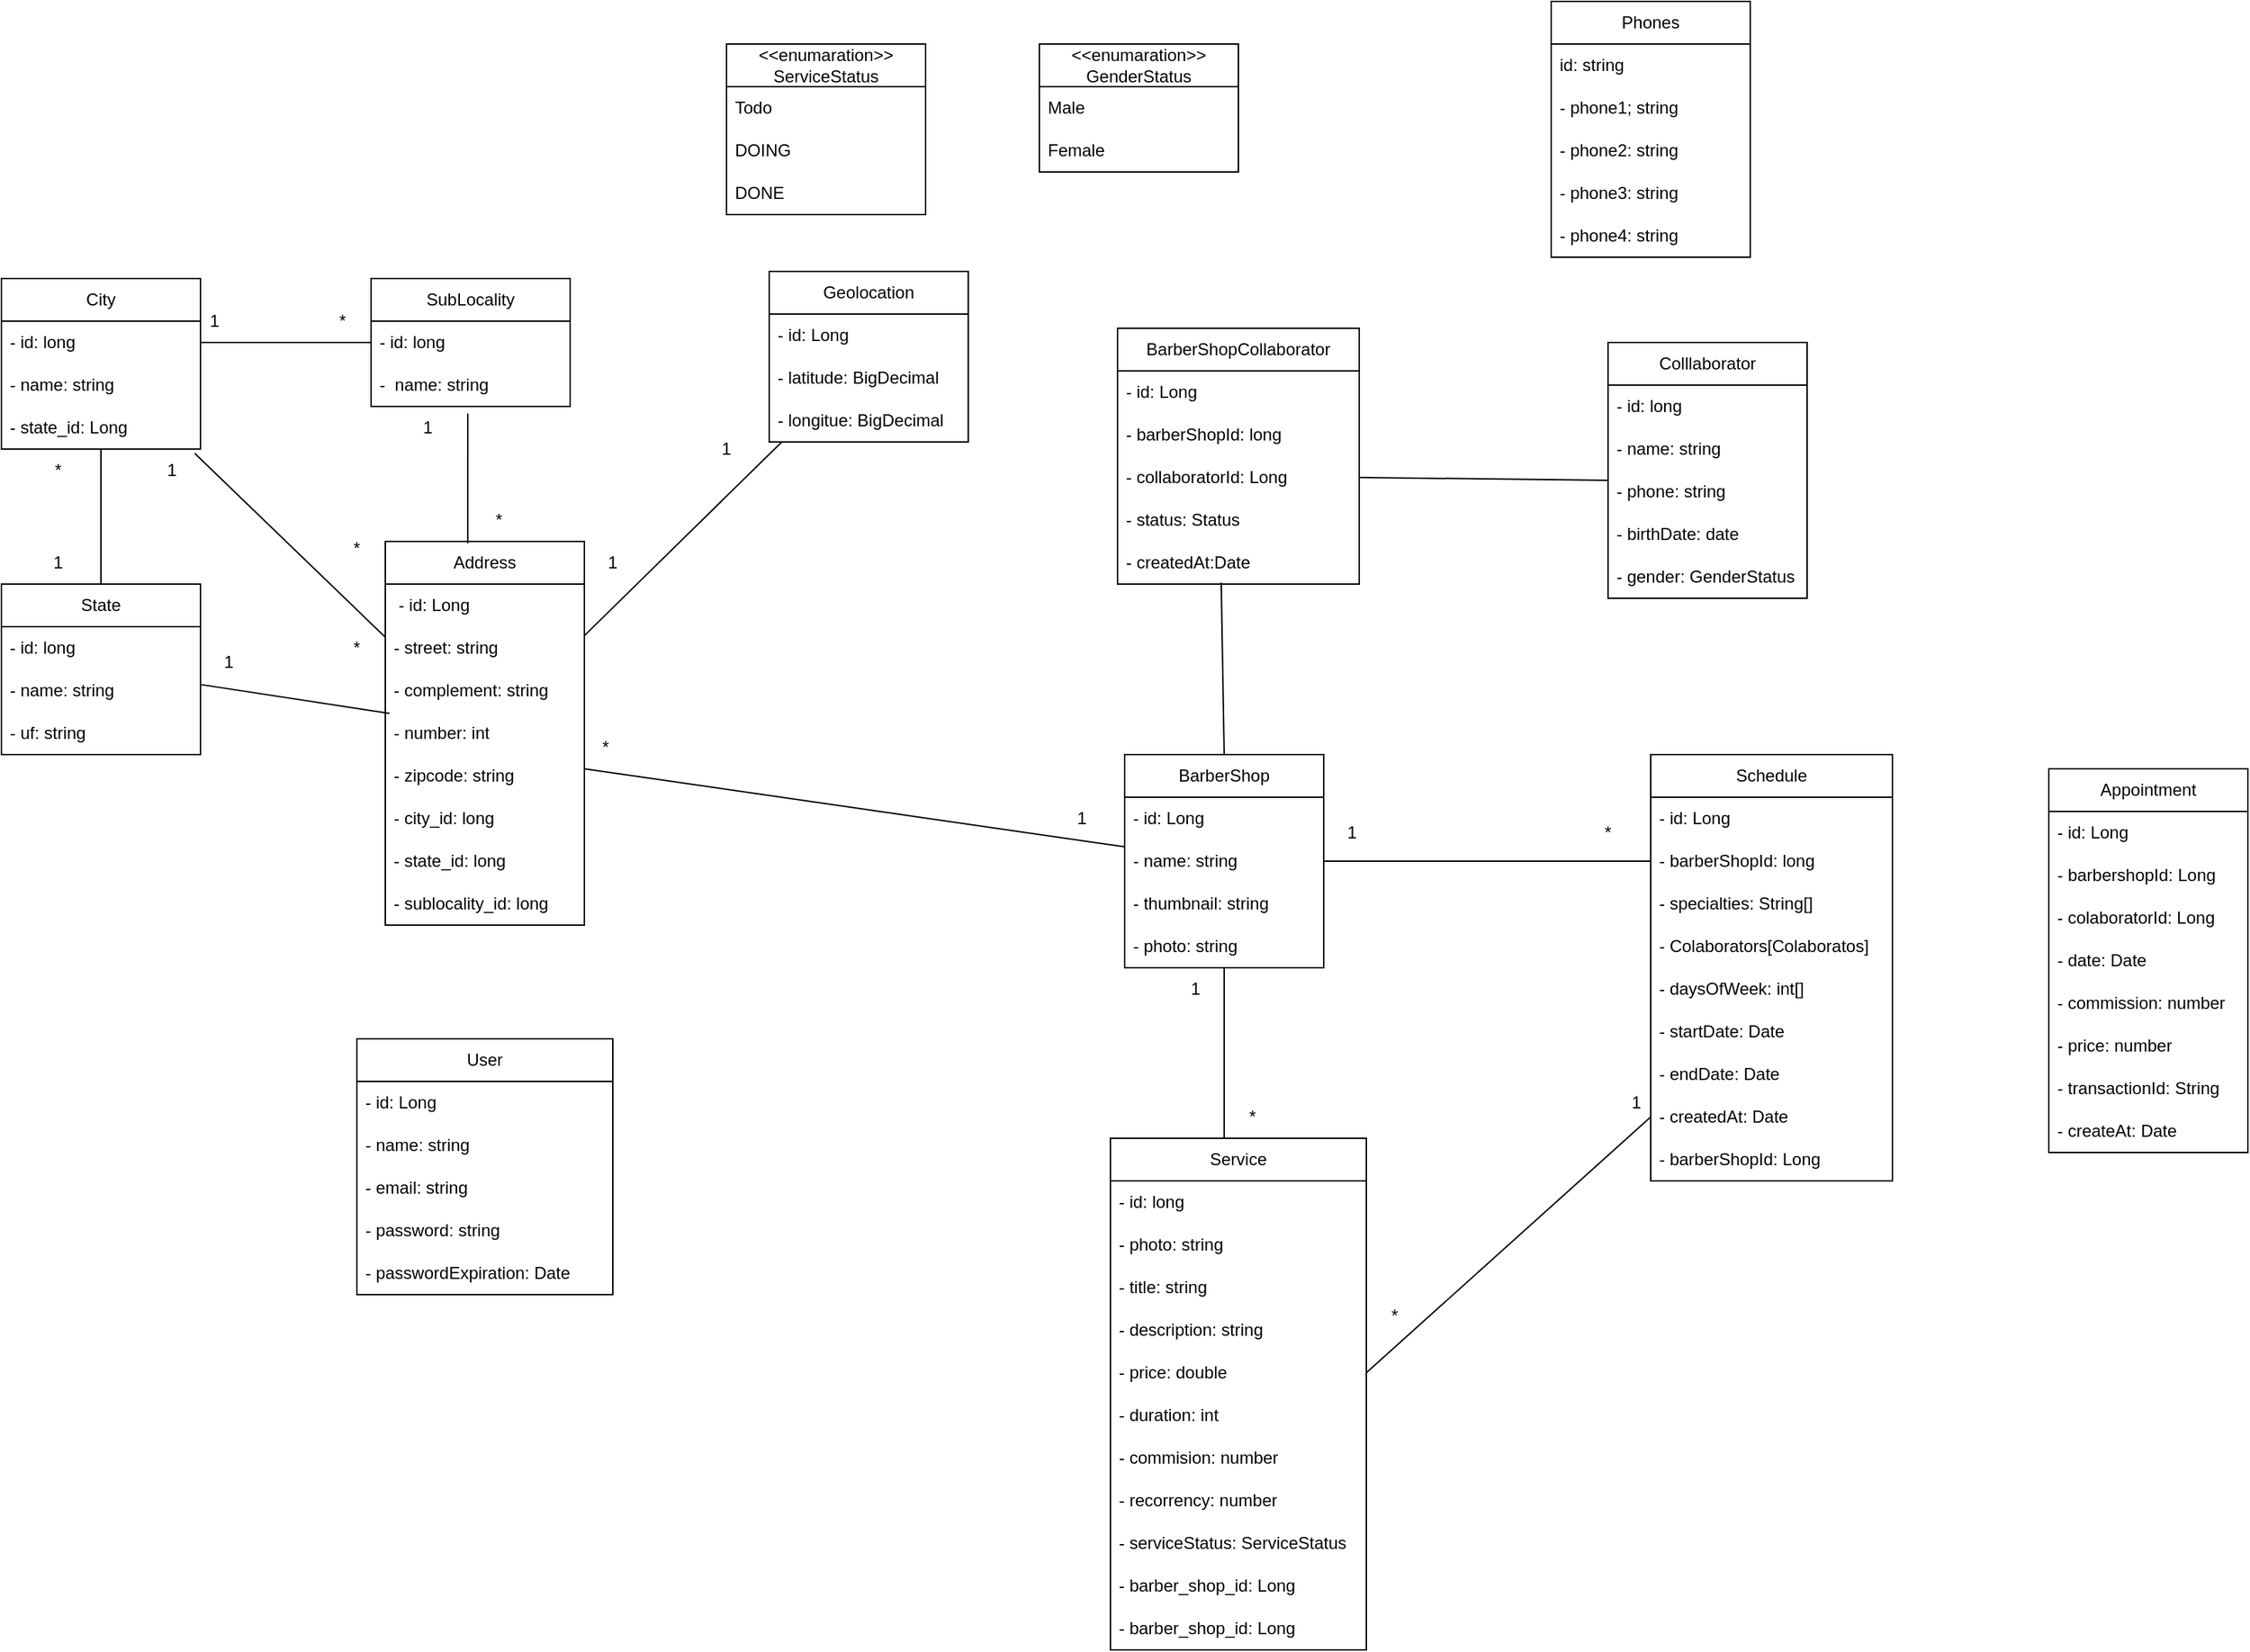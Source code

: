 <mxfile version="20.5.3" type="embed"><diagram id="qB3E7aTmeCA6UoldHtB3" name="Page-1"><mxGraphModel dx="687" dy="1517" grid="1" gridSize="10" guides="1" tooltips="1" connect="1" arrows="1" fold="1" page="1" pageScale="1" pageWidth="850" pageHeight="1100" math="0" shadow="0"><root><mxCell id="0"/><mxCell id="1" parent="0"/><mxCell id="2" value="BarberShop" style="swimlane;fontStyle=0;childLayout=stackLayout;horizontal=1;startSize=30;horizontalStack=0;resizeParent=1;resizeParentMax=0;resizeLast=0;collapsible=1;marginBottom=0;whiteSpace=wrap;html=1;" parent="1" vertex="1"><mxGeometry x="820" y="380" width="140" height="150" as="geometry"/></mxCell><mxCell id="3" value="- id: Long" style="text;strokeColor=none;fillColor=none;align=left;verticalAlign=middle;spacingLeft=4;spacingRight=4;overflow=hidden;points=[[0,0.5],[1,0.5]];portConstraint=eastwest;rotatable=0;whiteSpace=wrap;html=1;" parent="2" vertex="1"><mxGeometry y="30" width="140" height="30" as="geometry"/></mxCell><mxCell id="4" value="- name: string" style="text;strokeColor=none;fillColor=none;align=left;verticalAlign=middle;spacingLeft=4;spacingRight=4;overflow=hidden;points=[[0,0.5],[1,0.5]];portConstraint=eastwest;rotatable=0;whiteSpace=wrap;html=1;" parent="2" vertex="1"><mxGeometry y="60" width="140" height="30" as="geometry"/></mxCell><mxCell id="5" value="- thumbnail: string" style="text;strokeColor=none;fillColor=none;align=left;verticalAlign=middle;spacingLeft=4;spacingRight=4;overflow=hidden;points=[[0,0.5],[1,0.5]];portConstraint=eastwest;rotatable=0;whiteSpace=wrap;html=1;" parent="2" vertex="1"><mxGeometry y="90" width="140" height="30" as="geometry"/></mxCell><mxCell id="6" value="- photo: string" style="text;strokeColor=none;fillColor=none;align=left;verticalAlign=middle;spacingLeft=4;spacingRight=4;overflow=hidden;points=[[0,0.5],[1,0.5]];portConstraint=eastwest;rotatable=0;whiteSpace=wrap;html=1;" parent="2" vertex="1"><mxGeometry y="120" width="140" height="30" as="geometry"/></mxCell><mxCell id="18" value="Phones" style="swimlane;fontStyle=0;childLayout=stackLayout;horizontal=1;startSize=30;horizontalStack=0;resizeParent=1;resizeParentMax=0;resizeLast=0;collapsible=1;marginBottom=0;whiteSpace=wrap;html=1;" parent="1" vertex="1"><mxGeometry x="1120" y="-150" width="140" height="180" as="geometry"/></mxCell><mxCell id="19" value="id: string" style="text;strokeColor=none;fillColor=none;align=left;verticalAlign=middle;spacingLeft=4;spacingRight=4;overflow=hidden;points=[[0,0.5],[1,0.5]];portConstraint=eastwest;rotatable=0;whiteSpace=wrap;html=1;" parent="18" vertex="1"><mxGeometry y="30" width="140" height="30" as="geometry"/></mxCell><mxCell id="20" value="- phone1; string" style="text;strokeColor=none;fillColor=none;align=left;verticalAlign=middle;spacingLeft=4;spacingRight=4;overflow=hidden;points=[[0,0.5],[1,0.5]];portConstraint=eastwest;rotatable=0;whiteSpace=wrap;html=1;" parent="18" vertex="1"><mxGeometry y="60" width="140" height="30" as="geometry"/></mxCell><mxCell id="21" value="- phone2: string" style="text;strokeColor=none;fillColor=none;align=left;verticalAlign=middle;spacingLeft=4;spacingRight=4;overflow=hidden;points=[[0,0.5],[1,0.5]];portConstraint=eastwest;rotatable=0;whiteSpace=wrap;html=1;" parent="18" vertex="1"><mxGeometry y="90" width="140" height="30" as="geometry"/></mxCell><mxCell id="36" value="- phone3: string" style="text;strokeColor=none;fillColor=none;align=left;verticalAlign=middle;spacingLeft=4;spacingRight=4;overflow=hidden;points=[[0,0.5],[1,0.5]];portConstraint=eastwest;rotatable=0;whiteSpace=wrap;html=1;" parent="18" vertex="1"><mxGeometry y="120" width="140" height="30" as="geometry"/></mxCell><mxCell id="37" value="- phone4: string" style="text;strokeColor=none;fillColor=none;align=left;verticalAlign=middle;spacingLeft=4;spacingRight=4;overflow=hidden;points=[[0,0.5],[1,0.5]];portConstraint=eastwest;rotatable=0;whiteSpace=wrap;html=1;" parent="18" vertex="1"><mxGeometry y="150" width="140" height="30" as="geometry"/></mxCell><mxCell id="23" value="SubLocality" style="swimlane;fontStyle=0;childLayout=stackLayout;horizontal=1;startSize=30;horizontalStack=0;resizeParent=1;resizeParentMax=0;resizeLast=0;collapsible=1;marginBottom=0;whiteSpace=wrap;html=1;" parent="1" vertex="1"><mxGeometry x="290" y="45" width="140" height="90" as="geometry"/></mxCell><mxCell id="24" value="- id: long" style="text;strokeColor=none;fillColor=none;align=left;verticalAlign=middle;spacingLeft=4;spacingRight=4;overflow=hidden;points=[[0,0.5],[1,0.5]];portConstraint=eastwest;rotatable=0;whiteSpace=wrap;html=1;" parent="23" vertex="1"><mxGeometry y="30" width="140" height="30" as="geometry"/></mxCell><mxCell id="26" value="-&amp;nbsp; name: string" style="text;strokeColor=none;fillColor=none;align=left;verticalAlign=middle;spacingLeft=4;spacingRight=4;overflow=hidden;points=[[0,0.5],[1,0.5]];portConstraint=eastwest;rotatable=0;whiteSpace=wrap;html=1;" parent="23" vertex="1"><mxGeometry y="60" width="140" height="30" as="geometry"/></mxCell><mxCell id="27" value="User" style="swimlane;fontStyle=0;childLayout=stackLayout;horizontal=1;startSize=30;horizontalStack=0;resizeParent=1;resizeParentMax=0;resizeLast=0;collapsible=1;marginBottom=0;whiteSpace=wrap;html=1;" parent="1" vertex="1"><mxGeometry x="280" y="580" width="180" height="180" as="geometry"/></mxCell><mxCell id="28" value="- id: Long" style="text;strokeColor=none;fillColor=none;align=left;verticalAlign=middle;spacingLeft=4;spacingRight=4;overflow=hidden;points=[[0,0.5],[1,0.5]];portConstraint=eastwest;rotatable=0;whiteSpace=wrap;html=1;" parent="27" vertex="1"><mxGeometry y="30" width="180" height="30" as="geometry"/></mxCell><mxCell id="29" value="- name: string" style="text;strokeColor=none;fillColor=none;align=left;verticalAlign=middle;spacingLeft=4;spacingRight=4;overflow=hidden;points=[[0,0.5],[1,0.5]];portConstraint=eastwest;rotatable=0;whiteSpace=wrap;html=1;" parent="27" vertex="1"><mxGeometry y="60" width="180" height="30" as="geometry"/></mxCell><mxCell id="34" value="- email: string" style="text;strokeColor=none;fillColor=none;align=left;verticalAlign=middle;spacingLeft=4;spacingRight=4;overflow=hidden;points=[[0,0.5],[1,0.5]];portConstraint=eastwest;rotatable=0;whiteSpace=wrap;html=1;" parent="27" vertex="1"><mxGeometry y="90" width="180" height="30" as="geometry"/></mxCell><mxCell id="35" value="- password: string" style="text;strokeColor=none;fillColor=none;align=left;verticalAlign=middle;spacingLeft=4;spacingRight=4;overflow=hidden;points=[[0,0.5],[1,0.5]];portConstraint=eastwest;rotatable=0;whiteSpace=wrap;html=1;" parent="27" vertex="1"><mxGeometry y="120" width="180" height="30" as="geometry"/></mxCell><mxCell id="30" value="- passwordExpiration: Date" style="text;strokeColor=none;fillColor=none;align=left;verticalAlign=middle;spacingLeft=4;spacingRight=4;overflow=hidden;points=[[0,0.5],[1,0.5]];portConstraint=eastwest;rotatable=0;whiteSpace=wrap;html=1;" parent="27" vertex="1"><mxGeometry y="150" width="180" height="30" as="geometry"/></mxCell><mxCell id="38" value="State" style="swimlane;fontStyle=0;childLayout=stackLayout;horizontal=1;startSize=30;horizontalStack=0;resizeParent=1;resizeParentMax=0;resizeLast=0;collapsible=1;marginBottom=0;whiteSpace=wrap;html=1;" parent="1" vertex="1"><mxGeometry x="30" y="260" width="140" height="120" as="geometry"/></mxCell><mxCell id="39" value="- id: long" style="text;strokeColor=none;fillColor=none;align=left;verticalAlign=middle;spacingLeft=4;spacingRight=4;overflow=hidden;points=[[0,0.5],[1,0.5]];portConstraint=eastwest;rotatable=0;whiteSpace=wrap;html=1;" parent="38" vertex="1"><mxGeometry y="30" width="140" height="30" as="geometry"/></mxCell><mxCell id="40" value="- name: string" style="text;strokeColor=none;fillColor=none;align=left;verticalAlign=middle;spacingLeft=4;spacingRight=4;overflow=hidden;points=[[0,0.5],[1,0.5]];portConstraint=eastwest;rotatable=0;whiteSpace=wrap;html=1;" parent="38" vertex="1"><mxGeometry y="60" width="140" height="30" as="geometry"/></mxCell><mxCell id="41" value="- uf: string" style="text;strokeColor=none;fillColor=none;align=left;verticalAlign=middle;spacingLeft=4;spacingRight=4;overflow=hidden;points=[[0,0.5],[1,0.5]];portConstraint=eastwest;rotatable=0;whiteSpace=wrap;html=1;" parent="38" vertex="1"><mxGeometry y="90" width="140" height="30" as="geometry"/></mxCell><mxCell id="42" value="City" style="swimlane;fontStyle=0;childLayout=stackLayout;horizontal=1;startSize=30;horizontalStack=0;resizeParent=1;resizeParentMax=0;resizeLast=0;collapsible=1;marginBottom=0;whiteSpace=wrap;html=1;" parent="1" vertex="1"><mxGeometry x="30" y="45" width="140" height="120" as="geometry"/></mxCell><mxCell id="43" value="- id: long" style="text;strokeColor=none;fillColor=none;align=left;verticalAlign=middle;spacingLeft=4;spacingRight=4;overflow=hidden;points=[[0,0.5],[1,0.5]];portConstraint=eastwest;rotatable=0;whiteSpace=wrap;html=1;" parent="42" vertex="1"><mxGeometry y="30" width="140" height="30" as="geometry"/></mxCell><mxCell id="44" value="- name: string" style="text;strokeColor=none;fillColor=none;align=left;verticalAlign=middle;spacingLeft=4;spacingRight=4;overflow=hidden;points=[[0,0.5],[1,0.5]];portConstraint=eastwest;rotatable=0;whiteSpace=wrap;html=1;" parent="42" vertex="1"><mxGeometry y="60" width="140" height="30" as="geometry"/></mxCell><mxCell id="45" value="- state_id: Long" style="text;strokeColor=none;fillColor=none;align=left;verticalAlign=middle;spacingLeft=4;spacingRight=4;overflow=hidden;points=[[0,0.5],[1,0.5]];portConstraint=eastwest;rotatable=0;whiteSpace=wrap;html=1;" parent="42" vertex="1"><mxGeometry y="90" width="140" height="30" as="geometry"/></mxCell><mxCell id="46" value="Address" style="swimlane;fontStyle=0;childLayout=stackLayout;horizontal=1;startSize=30;horizontalStack=0;resizeParent=1;resizeParentMax=0;resizeLast=0;collapsible=1;marginBottom=0;whiteSpace=wrap;html=1;" parent="1" vertex="1"><mxGeometry x="300" y="230" width="140" height="270" as="geometry"/></mxCell><mxCell id="47" value="&amp;nbsp;- id: Long" style="text;strokeColor=none;fillColor=none;align=left;verticalAlign=middle;spacingLeft=4;spacingRight=4;overflow=hidden;points=[[0,0.5],[1,0.5]];portConstraint=eastwest;rotatable=0;whiteSpace=wrap;html=1;" parent="46" vertex="1"><mxGeometry y="30" width="140" height="30" as="geometry"/></mxCell><mxCell id="48" value="- street: string" style="text;strokeColor=none;fillColor=none;align=left;verticalAlign=middle;spacingLeft=4;spacingRight=4;overflow=hidden;points=[[0,0.5],[1,0.5]];portConstraint=eastwest;rotatable=0;whiteSpace=wrap;html=1;" parent="46" vertex="1"><mxGeometry y="60" width="140" height="30" as="geometry"/></mxCell><mxCell id="73" value="- complement: string" style="text;strokeColor=none;fillColor=none;align=left;verticalAlign=middle;spacingLeft=4;spacingRight=4;overflow=hidden;points=[[0,0.5],[1,0.5]];portConstraint=eastwest;rotatable=0;whiteSpace=wrap;html=1;" parent="46" vertex="1"><mxGeometry y="90" width="140" height="30" as="geometry"/></mxCell><mxCell id="49" value="- number: int" style="text;strokeColor=none;fillColor=none;align=left;verticalAlign=middle;spacingLeft=4;spacingRight=4;overflow=hidden;points=[[0,0.5],[1,0.5]];portConstraint=eastwest;rotatable=0;whiteSpace=wrap;html=1;" parent="46" vertex="1"><mxGeometry y="120" width="140" height="30" as="geometry"/></mxCell><mxCell id="60" value="- zipcode: string" style="text;strokeColor=none;fillColor=none;align=left;verticalAlign=middle;spacingLeft=4;spacingRight=4;overflow=hidden;points=[[0,0.5],[1,0.5]];portConstraint=eastwest;rotatable=0;whiteSpace=wrap;html=1;" parent="46" vertex="1"><mxGeometry y="150" width="140" height="30" as="geometry"/></mxCell><mxCell id="61" value="- city_id: long" style="text;strokeColor=none;fillColor=none;align=left;verticalAlign=middle;spacingLeft=4;spacingRight=4;overflow=hidden;points=[[0,0.5],[1,0.5]];portConstraint=eastwest;rotatable=0;whiteSpace=wrap;html=1;" parent="46" vertex="1"><mxGeometry y="180" width="140" height="30" as="geometry"/></mxCell><mxCell id="62" value="- state_id: long" style="text;strokeColor=none;fillColor=none;align=left;verticalAlign=middle;spacingLeft=4;spacingRight=4;overflow=hidden;points=[[0,0.5],[1,0.5]];portConstraint=eastwest;rotatable=0;whiteSpace=wrap;html=1;" parent="46" vertex="1"><mxGeometry y="210" width="140" height="30" as="geometry"/></mxCell><mxCell id="74" value="- sublocality_id: long" style="text;strokeColor=none;fillColor=none;align=left;verticalAlign=middle;spacingLeft=4;spacingRight=4;overflow=hidden;points=[[0,0.5],[1,0.5]];portConstraint=eastwest;rotatable=0;whiteSpace=wrap;html=1;" parent="46" vertex="1"><mxGeometry y="240" width="140" height="30" as="geometry"/></mxCell><mxCell id="50" value="" style="endArrow=none;html=1;entryX=0.5;entryY=1;entryDx=0;entryDy=0;entryPerimeter=0;" parent="1" target="45" edge="1"><mxGeometry width="50" height="50" relative="1" as="geometry"><mxPoint x="100" y="260" as="sourcePoint"/><mxPoint x="-10" y="220" as="targetPoint"/></mxGeometry></mxCell><mxCell id="51" value="" style="endArrow=none;html=1;" parent="1" source="43" target="24" edge="1"><mxGeometry width="50" height="50" relative="1" as="geometry"><mxPoint x="170" y="120" as="sourcePoint"/><mxPoint x="220" y="60" as="targetPoint"/></mxGeometry></mxCell><mxCell id="54" value="*" style="text;html=1;strokeColor=none;fillColor=none;align=center;verticalAlign=middle;whiteSpace=wrap;rounded=0;" parent="1" vertex="1"><mxGeometry x="40" y="165" width="60" height="30" as="geometry"/></mxCell><mxCell id="55" value="1" style="text;html=1;strokeColor=none;fillColor=none;align=center;verticalAlign=middle;whiteSpace=wrap;rounded=0;" parent="1" vertex="1"><mxGeometry x="40" y="230" width="60" height="30" as="geometry"/></mxCell><mxCell id="56" value="*" style="text;html=1;strokeColor=none;fillColor=none;align=center;verticalAlign=middle;whiteSpace=wrap;rounded=0;" parent="1" vertex="1"><mxGeometry x="240" y="60" width="60" height="30" as="geometry"/></mxCell><mxCell id="57" value="1" style="text;html=1;strokeColor=none;fillColor=none;align=center;verticalAlign=middle;whiteSpace=wrap;rounded=0;" parent="1" vertex="1"><mxGeometry x="150" y="60" width="60" height="30" as="geometry"/></mxCell><mxCell id="63" value="" style="endArrow=none;html=1;entryX=0.021;entryY=0.033;entryDx=0;entryDy=0;entryPerimeter=0;" parent="1" source="38" target="49" edge="1"><mxGeometry width="50" height="50" relative="1" as="geometry"><mxPoint x="290" y="400" as="sourcePoint"/><mxPoint x="340" y="350" as="targetPoint"/></mxGeometry></mxCell><mxCell id="64" value="1" style="text;html=1;strokeColor=none;fillColor=none;align=center;verticalAlign=middle;whiteSpace=wrap;rounded=0;" parent="1" vertex="1"><mxGeometry x="160" y="300" width="60" height="30" as="geometry"/></mxCell><mxCell id="65" value="*" style="text;html=1;strokeColor=none;fillColor=none;align=center;verticalAlign=middle;whiteSpace=wrap;rounded=0;" parent="1" vertex="1"><mxGeometry x="260" y="290" width="40" height="30" as="geometry"/></mxCell><mxCell id="66" value="" style="endArrow=none;html=1;exitX=0.971;exitY=1.1;exitDx=0;exitDy=0;exitPerimeter=0;" parent="1" source="45" target="46" edge="1"><mxGeometry width="50" height="50" relative="1" as="geometry"><mxPoint x="210" y="220" as="sourcePoint"/><mxPoint x="260" y="170" as="targetPoint"/></mxGeometry></mxCell><mxCell id="67" value="*" style="text;html=1;strokeColor=none;fillColor=none;align=center;verticalAlign=middle;whiteSpace=wrap;rounded=0;" parent="1" vertex="1"><mxGeometry x="250" y="220" width="60" height="30" as="geometry"/></mxCell><mxCell id="68" value="1" style="text;html=1;strokeColor=none;fillColor=none;align=center;verticalAlign=middle;whiteSpace=wrap;rounded=0;" parent="1" vertex="1"><mxGeometry x="120" y="165" width="60" height="30" as="geometry"/></mxCell><mxCell id="69" value="" style="endArrow=none;html=1;exitX=0.414;exitY=0.005;exitDx=0;exitDy=0;exitPerimeter=0;" parent="1" source="46" edge="1"><mxGeometry width="50" height="50" relative="1" as="geometry"><mxPoint x="300" y="185" as="sourcePoint"/><mxPoint x="358" y="140" as="targetPoint"/></mxGeometry></mxCell><mxCell id="70" value="*" style="text;html=1;strokeColor=none;fillColor=none;align=center;verticalAlign=middle;whiteSpace=wrap;rounded=0;" parent="1" vertex="1"><mxGeometry x="350" y="200" width="60" height="30" as="geometry"/></mxCell><mxCell id="72" value="1" style="text;html=1;strokeColor=none;fillColor=none;align=center;verticalAlign=middle;whiteSpace=wrap;rounded=0;" parent="1" vertex="1"><mxGeometry x="300" y="135" width="60" height="30" as="geometry"/></mxCell><mxCell id="75" value="Geolocation" style="swimlane;fontStyle=0;childLayout=stackLayout;horizontal=1;startSize=30;horizontalStack=0;resizeParent=1;resizeParentMax=0;resizeLast=0;collapsible=1;marginBottom=0;whiteSpace=wrap;html=1;" parent="1" vertex="1"><mxGeometry x="570" y="40" width="140" height="120" as="geometry"/></mxCell><mxCell id="76" value="- id: Long" style="text;strokeColor=none;fillColor=none;align=left;verticalAlign=middle;spacingLeft=4;spacingRight=4;overflow=hidden;points=[[0,0.5],[1,0.5]];portConstraint=eastwest;rotatable=0;whiteSpace=wrap;html=1;" parent="75" vertex="1"><mxGeometry y="30" width="140" height="30" as="geometry"/></mxCell><mxCell id="77" value="- latitude: BigDecimal" style="text;strokeColor=none;fillColor=none;align=left;verticalAlign=middle;spacingLeft=4;spacingRight=4;overflow=hidden;points=[[0,0.5],[1,0.5]];portConstraint=eastwest;rotatable=0;whiteSpace=wrap;html=1;" parent="75" vertex="1"><mxGeometry y="60" width="140" height="30" as="geometry"/></mxCell><mxCell id="78" value="- longitue: BigDecimal" style="text;strokeColor=none;fillColor=none;align=left;verticalAlign=middle;spacingLeft=4;spacingRight=4;overflow=hidden;points=[[0,0.5],[1,0.5]];portConstraint=eastwest;rotatable=0;whiteSpace=wrap;html=1;" parent="75" vertex="1"><mxGeometry y="90" width="140" height="30" as="geometry"/></mxCell><mxCell id="79" value="" style="endArrow=none;html=1;" parent="1" source="75" target="46" edge="1"><mxGeometry width="50" height="50" relative="1" as="geometry"><mxPoint x="290" y="400" as="sourcePoint"/><mxPoint x="340" y="350" as="targetPoint"/></mxGeometry></mxCell><mxCell id="80" value="1" style="text;html=1;strokeColor=none;fillColor=none;align=center;verticalAlign=middle;whiteSpace=wrap;rounded=0;" parent="1" vertex="1"><mxGeometry x="510" y="150" width="60" height="30" as="geometry"/></mxCell><mxCell id="81" value="1" style="text;html=1;strokeColor=none;fillColor=none;align=center;verticalAlign=middle;whiteSpace=wrap;rounded=0;" parent="1" vertex="1"><mxGeometry x="430" y="230" width="60" height="30" as="geometry"/></mxCell><mxCell id="82" value="Colllaborator" style="swimlane;fontStyle=0;childLayout=stackLayout;horizontal=1;startSize=30;horizontalStack=0;resizeParent=1;resizeParentMax=0;resizeLast=0;collapsible=1;marginBottom=0;whiteSpace=wrap;html=1;" parent="1" vertex="1"><mxGeometry x="1160" y="90" width="140" height="180" as="geometry"/></mxCell><mxCell id="83" value="- id: long" style="text;strokeColor=none;fillColor=none;align=left;verticalAlign=middle;spacingLeft=4;spacingRight=4;overflow=hidden;points=[[0,0.5],[1,0.5]];portConstraint=eastwest;rotatable=0;whiteSpace=wrap;html=1;" parent="82" vertex="1"><mxGeometry y="30" width="140" height="30" as="geometry"/></mxCell><mxCell id="84" value="- name: string" style="text;strokeColor=none;fillColor=none;align=left;verticalAlign=middle;spacingLeft=4;spacingRight=4;overflow=hidden;points=[[0,0.5],[1,0.5]];portConstraint=eastwest;rotatable=0;whiteSpace=wrap;html=1;" parent="82" vertex="1"><mxGeometry y="60" width="140" height="30" as="geometry"/></mxCell><mxCell id="88" value="- phone: string" style="text;strokeColor=none;fillColor=none;align=left;verticalAlign=middle;spacingLeft=4;spacingRight=4;overflow=hidden;points=[[0,0.5],[1,0.5]];portConstraint=eastwest;rotatable=0;whiteSpace=wrap;html=1;" parent="82" vertex="1"><mxGeometry y="90" width="140" height="30" as="geometry"/></mxCell><mxCell id="89" value="- birthDate: date" style="text;strokeColor=none;fillColor=none;align=left;verticalAlign=middle;spacingLeft=4;spacingRight=4;overflow=hidden;points=[[0,0.5],[1,0.5]];portConstraint=eastwest;rotatable=0;whiteSpace=wrap;html=1;" parent="82" vertex="1"><mxGeometry y="120" width="140" height="30" as="geometry"/></mxCell><mxCell id="85" value="- gender: GenderStatus" style="text;strokeColor=none;fillColor=none;align=left;verticalAlign=middle;spacingLeft=4;spacingRight=4;overflow=hidden;points=[[0,0.5],[1,0.5]];portConstraint=eastwest;rotatable=0;whiteSpace=wrap;html=1;" parent="82" vertex="1"><mxGeometry y="150" width="140" height="30" as="geometry"/></mxCell><mxCell id="90" value="&amp;lt;&amp;lt;enumaration&amp;gt;&amp;gt;&lt;br&gt;GenderStatus" style="swimlane;fontStyle=0;childLayout=stackLayout;horizontal=1;startSize=30;horizontalStack=0;resizeParent=1;resizeParentMax=0;resizeLast=0;collapsible=1;marginBottom=0;whiteSpace=wrap;html=1;" parent="1" vertex="1"><mxGeometry x="760" y="-120" width="140" height="90" as="geometry"/></mxCell><mxCell id="91" value="Male" style="text;strokeColor=none;fillColor=none;align=left;verticalAlign=middle;spacingLeft=4;spacingRight=4;overflow=hidden;points=[[0,0.5],[1,0.5]];portConstraint=eastwest;rotatable=0;whiteSpace=wrap;html=1;" parent="90" vertex="1"><mxGeometry y="30" width="140" height="30" as="geometry"/></mxCell><mxCell id="92" value="Female" style="text;strokeColor=none;fillColor=none;align=left;verticalAlign=middle;spacingLeft=4;spacingRight=4;overflow=hidden;points=[[0,0.5],[1,0.5]];portConstraint=eastwest;rotatable=0;whiteSpace=wrap;html=1;" parent="90" vertex="1"><mxGeometry y="60" width="140" height="30" as="geometry"/></mxCell><mxCell id="94" value="Service" style="swimlane;fontStyle=0;childLayout=stackLayout;horizontal=1;startSize=30;horizontalStack=0;resizeParent=1;resizeParentMax=0;resizeLast=0;collapsible=1;marginBottom=0;whiteSpace=wrap;html=1;" parent="1" vertex="1"><mxGeometry x="810" y="650" width="180" height="360" as="geometry"/></mxCell><mxCell id="95" value="- id: long" style="text;strokeColor=none;fillColor=none;align=left;verticalAlign=middle;spacingLeft=4;spacingRight=4;overflow=hidden;points=[[0,0.5],[1,0.5]];portConstraint=eastwest;rotatable=0;whiteSpace=wrap;html=1;" parent="94" vertex="1"><mxGeometry y="30" width="180" height="30" as="geometry"/></mxCell><mxCell id="96" value="- photo: string" style="text;strokeColor=none;fillColor=none;align=left;verticalAlign=middle;spacingLeft=4;spacingRight=4;overflow=hidden;points=[[0,0.5],[1,0.5]];portConstraint=eastwest;rotatable=0;whiteSpace=wrap;html=1;" parent="94" vertex="1"><mxGeometry y="60" width="180" height="30" as="geometry"/></mxCell><mxCell id="100" value="- title: string" style="text;strokeColor=none;fillColor=none;align=left;verticalAlign=middle;spacingLeft=4;spacingRight=4;overflow=hidden;points=[[0,0.5],[1,0.5]];portConstraint=eastwest;rotatable=0;whiteSpace=wrap;html=1;" parent="94" vertex="1"><mxGeometry y="90" width="180" height="30" as="geometry"/></mxCell><mxCell id="97" value="- description: string" style="text;strokeColor=none;fillColor=none;align=left;verticalAlign=middle;spacingLeft=4;spacingRight=4;overflow=hidden;points=[[0,0.5],[1,0.5]];portConstraint=eastwest;rotatable=0;whiteSpace=wrap;html=1;" parent="94" vertex="1"><mxGeometry y="120" width="180" height="30" as="geometry"/></mxCell><mxCell id="98" value="- price: double" style="text;strokeColor=none;fillColor=none;align=left;verticalAlign=middle;spacingLeft=4;spacingRight=4;overflow=hidden;points=[[0,0.5],[1,0.5]];portConstraint=eastwest;rotatable=0;whiteSpace=wrap;html=1;" parent="94" vertex="1"><mxGeometry y="150" width="180" height="30" as="geometry"/></mxCell><mxCell id="103" value="- duration: int" style="text;strokeColor=none;fillColor=none;align=left;verticalAlign=middle;spacingLeft=4;spacingRight=4;overflow=hidden;points=[[0,0.5],[1,0.5]];portConstraint=eastwest;rotatable=0;whiteSpace=wrap;html=1;" parent="94" vertex="1"><mxGeometry y="180" width="180" height="30" as="geometry"/></mxCell><mxCell id="102" value="- commision: number" style="text;strokeColor=none;fillColor=none;align=left;verticalAlign=middle;spacingLeft=4;spacingRight=4;overflow=hidden;points=[[0,0.5],[1,0.5]];portConstraint=eastwest;rotatable=0;whiteSpace=wrap;html=1;" parent="94" vertex="1"><mxGeometry y="210" width="180" height="30" as="geometry"/></mxCell><mxCell id="104" value="- recorrency: number" style="text;strokeColor=none;fillColor=none;align=left;verticalAlign=middle;spacingLeft=4;spacingRight=4;overflow=hidden;points=[[0,0.5],[1,0.5]];portConstraint=eastwest;rotatable=0;whiteSpace=wrap;html=1;" parent="94" vertex="1"><mxGeometry y="240" width="180" height="30" as="geometry"/></mxCell><mxCell id="109" value="- serviceStatus: ServiceStatus" style="text;strokeColor=none;fillColor=none;align=left;verticalAlign=middle;spacingLeft=4;spacingRight=4;overflow=hidden;points=[[0,0.5],[1,0.5]];portConstraint=eastwest;rotatable=0;whiteSpace=wrap;html=1;" parent="94" vertex="1"><mxGeometry y="270" width="180" height="30" as="geometry"/></mxCell><mxCell id="110" value="- barber_shop_id: Long" style="text;strokeColor=none;fillColor=none;align=left;verticalAlign=middle;spacingLeft=4;spacingRight=4;overflow=hidden;points=[[0,0.5],[1,0.5]];portConstraint=eastwest;rotatable=0;whiteSpace=wrap;html=1;" parent="94" vertex="1"><mxGeometry y="300" width="180" height="30" as="geometry"/></mxCell><mxCell id="99" value="- barber_shop_id: Long" style="text;strokeColor=none;fillColor=none;align=left;verticalAlign=middle;spacingLeft=4;spacingRight=4;overflow=hidden;points=[[0,0.5],[1,0.5]];portConstraint=eastwest;rotatable=0;whiteSpace=wrap;html=1;" parent="94" vertex="1"><mxGeometry y="330" width="180" height="30" as="geometry"/></mxCell><mxCell id="105" value="&amp;lt;&amp;lt;enumaration&amp;gt;&amp;gt;&lt;br&gt;ServiceStatus" style="swimlane;fontStyle=0;childLayout=stackLayout;horizontal=1;startSize=30;horizontalStack=0;resizeParent=1;resizeParentMax=0;resizeLast=0;collapsible=1;marginBottom=0;whiteSpace=wrap;html=1;" parent="1" vertex="1"><mxGeometry x="540" y="-120" width="140" height="120" as="geometry"/></mxCell><mxCell id="106" value="Todo" style="text;strokeColor=none;fillColor=none;align=left;verticalAlign=middle;spacingLeft=4;spacingRight=4;overflow=hidden;points=[[0,0.5],[1,0.5]];portConstraint=eastwest;rotatable=0;whiteSpace=wrap;html=1;" parent="105" vertex="1"><mxGeometry y="30" width="140" height="30" as="geometry"/></mxCell><mxCell id="107" value="DOING" style="text;strokeColor=none;fillColor=none;align=left;verticalAlign=middle;spacingLeft=4;spacingRight=4;overflow=hidden;points=[[0,0.5],[1,0.5]];portConstraint=eastwest;rotatable=0;whiteSpace=wrap;html=1;" parent="105" vertex="1"><mxGeometry y="60" width="140" height="30" as="geometry"/></mxCell><mxCell id="108" value="DONE" style="text;strokeColor=none;fillColor=none;align=left;verticalAlign=middle;spacingLeft=4;spacingRight=4;overflow=hidden;points=[[0,0.5],[1,0.5]];portConstraint=eastwest;rotatable=0;whiteSpace=wrap;html=1;" parent="105" vertex="1"><mxGeometry y="90" width="140" height="30" as="geometry"/></mxCell><mxCell id="111" value="Schedule" style="swimlane;fontStyle=0;childLayout=stackLayout;horizontal=1;startSize=30;horizontalStack=0;resizeParent=1;resizeParentMax=0;resizeLast=0;collapsible=1;marginBottom=0;whiteSpace=wrap;html=1;" parent="1" vertex="1"><mxGeometry x="1190" y="380" width="170" height="300" as="geometry"/></mxCell><mxCell id="112" value="- id: Long" style="text;strokeColor=none;fillColor=none;align=left;verticalAlign=middle;spacingLeft=4;spacingRight=4;overflow=hidden;points=[[0,0.5],[1,0.5]];portConstraint=eastwest;rotatable=0;whiteSpace=wrap;html=1;" parent="111" vertex="1"><mxGeometry y="30" width="170" height="30" as="geometry"/></mxCell><mxCell id="113" value="- barberShopId: long" style="text;strokeColor=none;fillColor=none;align=left;verticalAlign=middle;spacingLeft=4;spacingRight=4;overflow=hidden;points=[[0,0.5],[1,0.5]];portConstraint=eastwest;rotatable=0;whiteSpace=wrap;html=1;" parent="111" vertex="1"><mxGeometry y="60" width="170" height="30" as="geometry"/></mxCell><mxCell id="115" value="- specialties: String[]" style="text;strokeColor=none;fillColor=none;align=left;verticalAlign=middle;spacingLeft=4;spacingRight=4;overflow=hidden;points=[[0,0.5],[1,0.5]];portConstraint=eastwest;rotatable=0;whiteSpace=wrap;html=1;" parent="111" vertex="1"><mxGeometry y="90" width="170" height="30" as="geometry"/></mxCell><mxCell id="116" value="- Colaborators[Colaboratos]" style="text;strokeColor=none;fillColor=none;align=left;verticalAlign=middle;spacingLeft=4;spacingRight=4;overflow=hidden;points=[[0,0.5],[1,0.5]];portConstraint=eastwest;rotatable=0;whiteSpace=wrap;html=1;" parent="111" vertex="1"><mxGeometry y="120" width="170" height="30" as="geometry"/></mxCell><mxCell id="117" value="- daysOfWeek: int[]" style="text;strokeColor=none;fillColor=none;align=left;verticalAlign=middle;spacingLeft=4;spacingRight=4;overflow=hidden;points=[[0,0.5],[1,0.5]];portConstraint=eastwest;rotatable=0;whiteSpace=wrap;html=1;" parent="111" vertex="1"><mxGeometry y="150" width="170" height="30" as="geometry"/></mxCell><mxCell id="118" value="- startDate: Date" style="text;strokeColor=none;fillColor=none;align=left;verticalAlign=middle;spacingLeft=4;spacingRight=4;overflow=hidden;points=[[0,0.5],[1,0.5]];portConstraint=eastwest;rotatable=0;whiteSpace=wrap;html=1;" parent="111" vertex="1"><mxGeometry y="180" width="170" height="30" as="geometry"/></mxCell><mxCell id="119" value="- endDate: Date" style="text;strokeColor=none;fillColor=none;align=left;verticalAlign=middle;spacingLeft=4;spacingRight=4;overflow=hidden;points=[[0,0.5],[1,0.5]];portConstraint=eastwest;rotatable=0;whiteSpace=wrap;html=1;" parent="111" vertex="1"><mxGeometry y="210" width="170" height="30" as="geometry"/></mxCell><mxCell id="120" value="- createdAt: Date" style="text;strokeColor=none;fillColor=none;align=left;verticalAlign=middle;spacingLeft=4;spacingRight=4;overflow=hidden;points=[[0,0.5],[1,0.5]];portConstraint=eastwest;rotatable=0;whiteSpace=wrap;html=1;" parent="111" vertex="1"><mxGeometry y="240" width="170" height="30" as="geometry"/></mxCell><mxCell id="114" value="- barberShopId: Long" style="text;strokeColor=none;fillColor=none;align=left;verticalAlign=middle;spacingLeft=4;spacingRight=4;overflow=hidden;points=[[0,0.5],[1,0.5]];portConstraint=eastwest;rotatable=0;whiteSpace=wrap;html=1;" parent="111" vertex="1"><mxGeometry y="270" width="170" height="30" as="geometry"/></mxCell><mxCell id="121" value="" style="endArrow=none;html=1;" parent="1" target="2" edge="1"><mxGeometry width="50" height="50" relative="1" as="geometry"><mxPoint x="440" y="390" as="sourcePoint"/><mxPoint x="490" y="340" as="targetPoint"/></mxGeometry></mxCell><mxCell id="122" value="" style="endArrow=none;html=1;entryX=0;entryY=0.5;entryDx=0;entryDy=0;" parent="1" source="2" target="113" edge="1"><mxGeometry width="50" height="50" relative="1" as="geometry"><mxPoint x="930" y="480" as="sourcePoint"/><mxPoint x="980" y="430" as="targetPoint"/></mxGeometry></mxCell><mxCell id="123" value="*" style="text;html=1;strokeColor=none;fillColor=none;align=center;verticalAlign=middle;whiteSpace=wrap;rounded=0;" parent="1" vertex="1"><mxGeometry x="1130" y="420" width="60" height="30" as="geometry"/></mxCell><mxCell id="124" value="1" style="text;html=1;strokeColor=none;fillColor=none;align=center;verticalAlign=middle;whiteSpace=wrap;rounded=0;" parent="1" vertex="1"><mxGeometry x="950" y="420" width="60" height="30" as="geometry"/></mxCell><mxCell id="125" value="" style="endArrow=none;html=1;entryX=0;entryY=0.5;entryDx=0;entryDy=0;exitX=1;exitY=0.5;exitDx=0;exitDy=0;" parent="1" source="98" target="120" edge="1"><mxGeometry width="50" height="50" relative="1" as="geometry"><mxPoint x="1000" y="800" as="sourcePoint"/><mxPoint x="1050" y="750" as="targetPoint"/></mxGeometry></mxCell><mxCell id="126" value="*" style="text;html=1;strokeColor=none;fillColor=none;align=center;verticalAlign=middle;whiteSpace=wrap;rounded=0;" parent="1" vertex="1"><mxGeometry x="980" y="760" width="60" height="30" as="geometry"/></mxCell><mxCell id="127" value="1" style="text;html=1;strokeColor=none;fillColor=none;align=center;verticalAlign=middle;whiteSpace=wrap;rounded=0;" parent="1" vertex="1"><mxGeometry x="1150" y="610" width="60" height="30" as="geometry"/></mxCell><mxCell id="128" value="" style="endArrow=none;html=1;" parent="1" target="2" edge="1"><mxGeometry width="50" height="50" relative="1" as="geometry"><mxPoint x="890" y="650" as="sourcePoint"/><mxPoint x="900" y="540" as="targetPoint"/></mxGeometry></mxCell><mxCell id="129" value="*" style="text;html=1;strokeColor=none;fillColor=none;align=center;verticalAlign=middle;whiteSpace=wrap;rounded=0;" parent="1" vertex="1"><mxGeometry x="890" y="620" width="40" height="30" as="geometry"/></mxCell><mxCell id="130" value="1" style="text;html=1;strokeColor=none;fillColor=none;align=center;verticalAlign=middle;whiteSpace=wrap;rounded=0;" parent="1" vertex="1"><mxGeometry x="840" y="530" width="60" height="30" as="geometry"/></mxCell><mxCell id="131" value="*" style="text;html=1;strokeColor=none;fillColor=none;align=center;verticalAlign=middle;whiteSpace=wrap;rounded=0;" parent="1" vertex="1"><mxGeometry x="425" y="360" width="60" height="30" as="geometry"/></mxCell><mxCell id="132" value="1" style="text;html=1;strokeColor=none;fillColor=none;align=center;verticalAlign=middle;whiteSpace=wrap;rounded=0;" parent="1" vertex="1"><mxGeometry x="760" y="410" width="60" height="30" as="geometry"/></mxCell><mxCell id="133" value="BarberShopCollaborator" style="swimlane;fontStyle=0;childLayout=stackLayout;horizontal=1;startSize=30;horizontalStack=0;resizeParent=1;resizeParentMax=0;resizeLast=0;collapsible=1;marginBottom=0;whiteSpace=wrap;html=1;" parent="1" vertex="1"><mxGeometry x="815" y="80" width="170" height="180" as="geometry"/></mxCell><mxCell id="134" value="- id: Long" style="text;strokeColor=none;fillColor=none;align=left;verticalAlign=middle;spacingLeft=4;spacingRight=4;overflow=hidden;points=[[0,0.5],[1,0.5]];portConstraint=eastwest;rotatable=0;whiteSpace=wrap;html=1;" parent="133" vertex="1"><mxGeometry y="30" width="170" height="30" as="geometry"/></mxCell><mxCell id="135" value="- barberShopId: long" style="text;strokeColor=none;fillColor=none;align=left;verticalAlign=middle;spacingLeft=4;spacingRight=4;overflow=hidden;points=[[0,0.5],[1,0.5]];portConstraint=eastwest;rotatable=0;whiteSpace=wrap;html=1;" parent="133" vertex="1"><mxGeometry y="60" width="170" height="30" as="geometry"/></mxCell><mxCell id="137" value="- collaboratorId: Long" style="text;strokeColor=none;fillColor=none;align=left;verticalAlign=middle;spacingLeft=4;spacingRight=4;overflow=hidden;points=[[0,0.5],[1,0.5]];portConstraint=eastwest;rotatable=0;whiteSpace=wrap;html=1;" parent="133" vertex="1"><mxGeometry y="90" width="170" height="30" as="geometry"/></mxCell><mxCell id="138" value="- status: Status" style="text;strokeColor=none;fillColor=none;align=left;verticalAlign=middle;spacingLeft=4;spacingRight=4;overflow=hidden;points=[[0,0.5],[1,0.5]];portConstraint=eastwest;rotatable=0;whiteSpace=wrap;html=1;" parent="133" vertex="1"><mxGeometry y="120" width="170" height="30" as="geometry"/></mxCell><mxCell id="136" value="- createdAt:Date" style="text;strokeColor=none;fillColor=none;align=left;verticalAlign=middle;spacingLeft=4;spacingRight=4;overflow=hidden;points=[[0,0.5],[1,0.5]];portConstraint=eastwest;rotatable=0;whiteSpace=wrap;html=1;" parent="133" vertex="1"><mxGeometry y="150" width="170" height="30" as="geometry"/></mxCell><mxCell id="140" value="" style="endArrow=none;html=1;exitX=0.5;exitY=0;exitDx=0;exitDy=0;entryX=0.429;entryY=0.967;entryDx=0;entryDy=0;entryPerimeter=0;" parent="1" source="2" target="136" edge="1"><mxGeometry width="50" height="50" relative="1" as="geometry"><mxPoint x="840" y="320" as="sourcePoint"/><mxPoint x="890" y="270" as="targetPoint"/></mxGeometry></mxCell><mxCell id="141" value="" style="endArrow=none;html=1;entryX=0;entryY=0.233;entryDx=0;entryDy=0;entryPerimeter=0;" parent="1" target="88" edge="1"><mxGeometry width="50" height="50" relative="1" as="geometry"><mxPoint x="985" y="185" as="sourcePoint"/><mxPoint x="1035" y="135" as="targetPoint"/></mxGeometry></mxCell><mxCell id="142" value="Appointment" style="swimlane;fontStyle=0;childLayout=stackLayout;horizontal=1;startSize=30;horizontalStack=0;resizeParent=1;resizeParentMax=0;resizeLast=0;collapsible=1;marginBottom=0;whiteSpace=wrap;html=1;" parent="1" vertex="1"><mxGeometry x="1470" y="390" width="140" height="270" as="geometry"/></mxCell><mxCell id="143" value="- id: Long" style="text;strokeColor=none;fillColor=none;align=left;verticalAlign=middle;spacingLeft=4;spacingRight=4;overflow=hidden;points=[[0,0.5],[1,0.5]];portConstraint=eastwest;rotatable=0;whiteSpace=wrap;html=1;" parent="142" vertex="1"><mxGeometry y="30" width="140" height="30" as="geometry"/></mxCell><mxCell id="144" value="- barbershopId: Long" style="text;strokeColor=none;fillColor=none;align=left;verticalAlign=middle;spacingLeft=4;spacingRight=4;overflow=hidden;points=[[0,0.5],[1,0.5]];portConstraint=eastwest;rotatable=0;whiteSpace=wrap;html=1;" parent="142" vertex="1"><mxGeometry y="60" width="140" height="30" as="geometry"/></mxCell><mxCell id="146" value="- colaboratorId: Long" style="text;strokeColor=none;fillColor=none;align=left;verticalAlign=middle;spacingLeft=4;spacingRight=4;overflow=hidden;points=[[0,0.5],[1,0.5]];portConstraint=eastwest;rotatable=0;whiteSpace=wrap;html=1;" parent="142" vertex="1"><mxGeometry y="90" width="140" height="30" as="geometry"/></mxCell><mxCell id="145" value="- date: Date" style="text;strokeColor=none;fillColor=none;align=left;verticalAlign=middle;spacingLeft=4;spacingRight=4;overflow=hidden;points=[[0,0.5],[1,0.5]];portConstraint=eastwest;rotatable=0;whiteSpace=wrap;html=1;" parent="142" vertex="1"><mxGeometry y="120" width="140" height="30" as="geometry"/></mxCell><mxCell id="153" value="- commission: number" style="text;strokeColor=none;fillColor=none;align=left;verticalAlign=middle;spacingLeft=4;spacingRight=4;overflow=hidden;points=[[0,0.5],[1,0.5]];portConstraint=eastwest;rotatable=0;whiteSpace=wrap;html=1;" parent="142" vertex="1"><mxGeometry y="150" width="140" height="30" as="geometry"/></mxCell><mxCell id="154" value="- price: number" style="text;strokeColor=none;fillColor=none;align=left;verticalAlign=middle;spacingLeft=4;spacingRight=4;overflow=hidden;points=[[0,0.5],[1,0.5]];portConstraint=eastwest;rotatable=0;whiteSpace=wrap;html=1;" parent="142" vertex="1"><mxGeometry y="180" width="140" height="30" as="geometry"/></mxCell><mxCell id="155" value="- transactionId: String" style="text;strokeColor=none;fillColor=none;align=left;verticalAlign=middle;spacingLeft=4;spacingRight=4;overflow=hidden;points=[[0,0.5],[1,0.5]];portConstraint=eastwest;rotatable=0;whiteSpace=wrap;html=1;" parent="142" vertex="1"><mxGeometry y="210" width="140" height="30" as="geometry"/></mxCell><mxCell id="156" value="- createAt: Date" style="text;strokeColor=none;fillColor=none;align=left;verticalAlign=middle;spacingLeft=4;spacingRight=4;overflow=hidden;points=[[0,0.5],[1,0.5]];portConstraint=eastwest;rotatable=0;whiteSpace=wrap;html=1;" parent="142" vertex="1"><mxGeometry y="240" width="140" height="30" as="geometry"/></mxCell></root></mxGraphModel></diagram></mxfile>